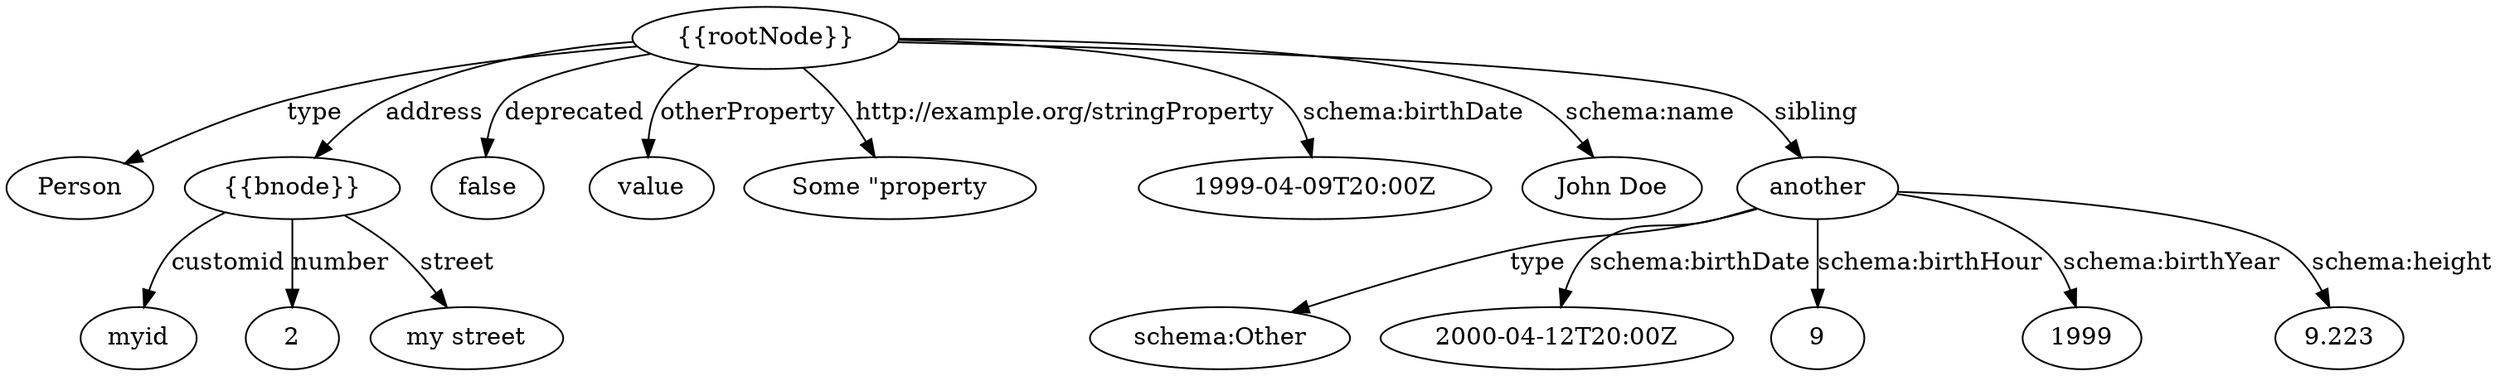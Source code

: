 digraph "{{rootNode}}" {
  "{{rootNode}}" -> "Person" [label = "type"]
  "{{rootNode}}" -> "{{bnode}}" [label = "address"]
  "{{bnode}}" -> "myid" [label = "customid"]
  "{{bnode}}" -> 2 [label = "number"]
  "{{bnode}}" -> "my street" [label = "street"]
  "{{rootNode}}" -> false [label = "deprecated"]
  "{{rootNode}}" -> "value" [label = "otherProperty"]
  "{{rootNode}}" -> "Some \"property" [label = "http://example.org/stringProperty"]
  "{{rootNode}}" -> "1999-04-09T20:00Z" [label = "schema:birthDate"]
  "{{rootNode}}" -> "John Doe" [label = "schema:name"]
  "{{rootNode}}" -> "another" [label = "sibling"]
  "another" -> "schema:Other" [label = "type"]
  "another" -> "2000-04-12T20:00Z" [label = "schema:birthDate"]
  "another" -> 9 [label = "schema:birthHour"]
  "another" -> 1999 [label = "schema:birthYear"]
  "another" -> 9.223 [label = "schema:height"]
}